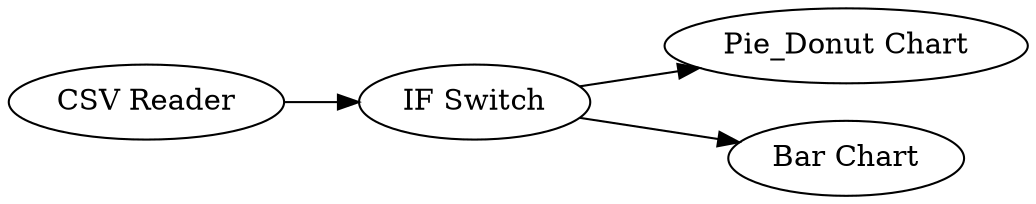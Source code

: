 digraph {
	30 -> 32
	30 -> 31
	29 -> 30
	29 [label="CSV Reader"]
	31 [label="Bar Chart"]
	30 [label="IF Switch"]
	32 [label="Pie_Donut Chart"]
	rankdir=LR
}
